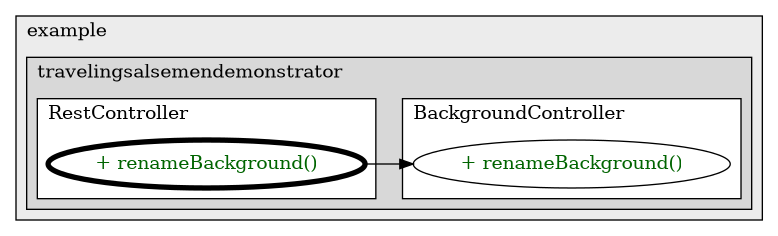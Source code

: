 @startuml

/' diagram meta data start
config=CallConfiguration;
{
  "rootMethod": "com.example.travelingsalsemendemonstrator.controller.RestController#renameBackground(String,String)",
  "projectClassification": {
    "searchMode": "OpenProject", // OpenProject, AllProjects
    "includedProjects": "",
    "pathEndKeywords": "*.impl",
    "isClientPath": "",
    "isClientName": "",
    "isTestPath": "",
    "isTestName": "",
    "isMappingPath": "",
    "isMappingName": "",
    "isDataAccessPath": "",
    "isDataAccessName": "",
    "isDataStructurePath": "",
    "isDataStructureName": "",
    "isInterfaceStructuresPath": "",
    "isInterfaceStructuresName": "",
    "isEntryPointPath": "",
    "isEntryPointName": "",
    "treatFinalFieldsAsMandatory": false
  },
  "graphRestriction": {
    "classPackageExcludeFilter": "",
    "classPackageIncludeFilter": "",
    "classNameExcludeFilter": "",
    "classNameIncludeFilter": "",
    "methodNameExcludeFilter": "",
    "methodNameIncludeFilter": "",
    "removeByInheritance": "", // inheritance/annotation based filtering is done in a second step
    "removeByAnnotation": "",
    "removeByClassPackage": "", // cleanup the graph after inheritance/annotation based filtering is done
    "removeByClassName": "",
    "cutMappings": false,
    "cutEnum": true,
    "cutTests": true,
    "cutClient": true,
    "cutDataAccess": true,
    "cutInterfaceStructures": true,
    "cutDataStructures": true,
    "cutGetterAndSetter": true,
    "cutConstructors": true
  },
  "graphTraversal": {
    "forwardDepth": 3,
    "backwardDepth": 3,
    "classPackageExcludeFilter": "",
    "classPackageIncludeFilter": "",
    "classNameExcludeFilter": "",
    "classNameIncludeFilter": "",
    "methodNameExcludeFilter": "",
    "methodNameIncludeFilter": "",
    "hideMappings": false,
    "hideDataStructures": false,
    "hidePrivateMethods": true,
    "hideInterfaceCalls": true, // indirection: implementation -> interface (is hidden) -> implementation
    "onlyShowApplicationEntryPoints": false, // root node is included
    "useMethodCallsForStructureDiagram": "ForwardOnly" // ForwardOnly, BothDirections, No
  },
  "details": {
    "aggregation": "GroupByClass", // ByClass, GroupByClass, None
    "showMethodParametersTypes": false,
    "showMethodParametersNames": false,
    "showMethodReturnType": false,
    "showPackageLevels": 2,
    "showCallOrder": false,
    "edgeMode": "MethodsOnly", // TypesOnly, MethodsOnly, TypesAndMethods, MethodsAndDirectTypeUsage
    "showDetailedClassStructure": false
  },
  "rootClass": "com.example.travelingsalsemendemonstrator.controller.RestController",
  "extensionCallbackMethod": "" // qualified.class.name#methodName - signature: public static String method(String)
}
diagram meta data end '/



digraph g {
    rankdir="LR"
    splines=polyline
    

'nodes 
subgraph cluster_1322970774 { 
   	label=example
	labeljust=l
	fillcolor="#ececec"
	style=filled
   
   subgraph cluster_1453431066 { 
   	label=travelingsalsemendemonstrator
	labeljust=l
	fillcolor="#d8d8d8"
	style=filled
   
   subgraph cluster_466958899 { 
   	label=RestController
	labeljust=l
	fillcolor=white
	style=filled
   
   RestController595464079XXXrenameBackground2013066710[
	label="+ renameBackground()"
	style=filled
	fillcolor=white
	tooltip="RestController

&#10;  Renames a selected File.&#10;  @param filename the name of the selected File&#10;  @param newFilename the new name of the file&#10;  @return a ResponseEntity indicating if the renaming process was successful.&#10; "
	penwidth=4
	fontcolor=darkgreen
];
} 

subgraph cluster_583584537 { 
   	label=BackgroundController
	labeljust=l
	fillcolor=white
	style=filled
   
   BackgroundController595464079XXXrenameBackground2013066710[
	label="+ renameBackground()"
	style=filled
	fillcolor=white
	tooltip="BackgroundController

&#10; &#10;  @param filename The name of the background chosen to be renamed&#10;  @param newName The new name of the background&#10;  @return true if the file was successfully renamed, false if it failed.&#10; "
	fontcolor=darkgreen
];
} 
} 
} 

'edges    
RestController595464079XXXrenameBackground2013066710 -> BackgroundController595464079XXXrenameBackground2013066710;
    
}
@enduml